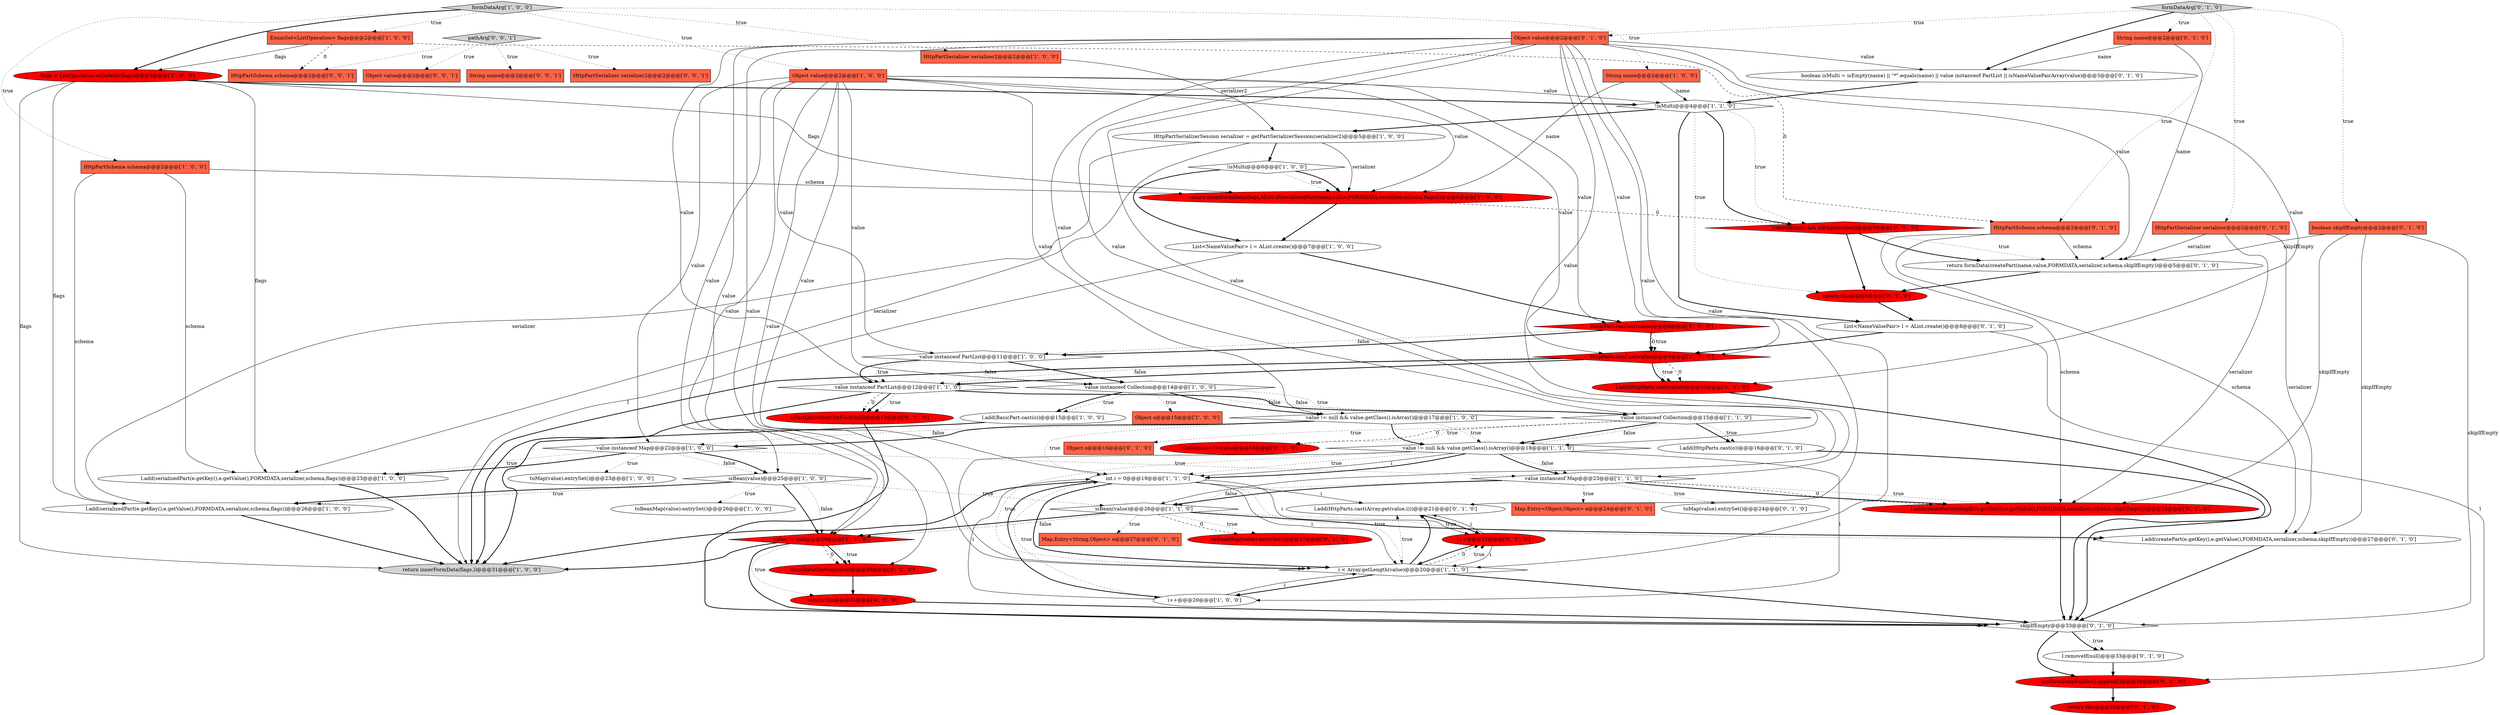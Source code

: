 digraph {
40 [style = filled, label = "boolean isMulti = isEmpty(name) || \"*\".equals(name) || value instanceof PartList || isNameValuePairArray(value)@@@3@@@['0', '1', '0']", fillcolor = white, shape = ellipse image = "AAA0AAABBB2BBB"];
15 [style = filled, label = "int i = 0@@@19@@@['1', '1', '0']", fillcolor = white, shape = ellipse image = "AAA0AAABBB1BBB"];
34 [style = filled, label = "HttpPartSerializerSession serializer = getPartSerializerSession(serializer2)@@@5@@@['1', '0', '0']", fillcolor = white, shape = ellipse image = "AAA0AAABBB1BBB"];
55 [style = filled, label = "(Collection<?>)value@@@16@@@['0', '1', '0']", fillcolor = red, shape = ellipse image = "AAA1AAABBB2BBB"];
62 [style = filled, label = "!(skipIfEmpty && isEmpty(value))@@@5@@@['0', '1', '0']", fillcolor = red, shape = diamond image = "AAA1AAABBB2BBB"];
46 [style = filled, label = "l.add(HttpParts.cast(value))@@@10@@@['0', '1', '0']", fillcolor = red, shape = ellipse image = "AAA1AAABBB2BBB"];
59 [style = filled, label = "l.removeIf(null)@@@33@@@['0', '1', '0']", fillcolor = white, shape = ellipse image = "AAA0AAABBB2BBB"];
32 [style = filled, label = "return innerFormData(flags,AList.of(serializedPart(name,value,FORMDATA,serializer,schema,flags)))@@@6@@@['1', '0', '0']", fillcolor = red, shape = ellipse image = "AAA1AAABBB1BBB"];
1 [style = filled, label = "value != null@@@29@@@['1', '1', '0']", fillcolor = red, shape = diamond image = "AAA1AAABBB1BBB"];
17 [style = filled, label = "flags = ListOperation.orDefault(flags)@@@3@@@['1', '0', '0']", fillcolor = red, shape = ellipse image = "AAA1AAABBB1BBB"];
61 [style = filled, label = "l.add(createPart(e.getKey(),e.getValue(),FORMDATA,serializer,schema,skipIfEmpty))@@@27@@@['0', '1', '0']", fillcolor = white, shape = ellipse image = "AAA0AAABBB2BBB"];
39 [style = filled, label = "String name@@@2@@@['0', '1', '0']", fillcolor = tomato, shape = box image = "AAA0AAABBB2BBB"];
67 [style = filled, label = "String name@@@2@@@['0', '0', '1']", fillcolor = tomato, shape = box image = "AAA0AAABBB3BBB"];
16 [style = filled, label = "value instanceof PartList@@@11@@@['1', '0', '0']", fillcolor = white, shape = diamond image = "AAA0AAABBB1BBB"];
8 [style = filled, label = "List<NameValuePair> l = AList.create()@@@7@@@['1', '0', '0']", fillcolor = white, shape = ellipse image = "AAA0AAABBB1BBB"];
18 [style = filled, label = "String name@@@2@@@['1', '0', '0']", fillcolor = tomato, shape = box image = "AAA0AAABBB1BBB"];
43 [style = filled, label = "List<NameValuePair> l = AList.create()@@@8@@@['0', '1', '0']", fillcolor = white, shape = ellipse image = "AAA0AAABBB2BBB"];
42 [style = filled, label = "Object value@@@2@@@['0', '1', '0']", fillcolor = tomato, shape = box image = "AAA0AAABBB2BBB"];
22 [style = filled, label = "Object value@@@2@@@['1', '0', '0']", fillcolor = tomato, shape = box image = "AAA0AAABBB1BBB"];
50 [style = filled, label = "return this@@@31@@@['0', '1', '0']", fillcolor = red, shape = ellipse image = "AAA1AAABBB2BBB"];
28 [style = filled, label = "return innerFormData(flags,l)@@@31@@@['1', '0', '0']", fillcolor = lightgray, shape = ellipse image = "AAA0AAABBB1BBB"];
51 [style = filled, label = "toMap(value).entrySet()@@@24@@@['0', '1', '0']", fillcolor = white, shape = ellipse image = "AAA0AAABBB2BBB"];
65 [style = filled, label = "HttpPartSerializer serializer2@@@2@@@['0', '0', '1']", fillcolor = tomato, shape = box image = "AAA0AAABBB3BBB"];
68 [style = filled, label = "Object value@@@2@@@['0', '0', '1']", fillcolor = tomato, shape = box image = "AAA0AAABBB3BBB"];
25 [style = filled, label = "isBean(value)@@@26@@@['1', '1', '0']", fillcolor = white, shape = diamond image = "AAA0AAABBB1BBB"];
69 [style = filled, label = "HttpPartSchema schema@@@2@@@['0', '0', '1']", fillcolor = tomato, shape = box image = "AAA0AAABBB3BBB"];
5 [style = filled, label = "!isMulti@@@6@@@['1', '0', '0']", fillcolor = white, shape = diamond image = "AAA0AAABBB1BBB"];
13 [style = filled, label = "HttpParts.canCast(value)@@@9@@@['1', '1', '0']", fillcolor = red, shape = diamond image = "AAA1AAABBB1BBB"];
12 [style = filled, label = "l.add(serializedPart(e.getKey(),e.getValue(),FORMDATA,serializer,schema,flags))@@@26@@@['1', '0', '0']", fillcolor = white, shape = ellipse image = "AAA0AAABBB1BBB"];
27 [style = filled, label = "value instanceof Map@@@23@@@['1', '1', '0']", fillcolor = white, shape = diamond image = "AAA0AAABBB1BBB"];
49 [style = filled, label = "l.add(HttpParts.cast(o))@@@16@@@['0', '1', '0']", fillcolor = white, shape = ellipse image = "AAA0AAABBB2BBB"];
54 [style = filled, label = "l.add(HttpParts.cast(Array.get(value,i)))@@@21@@@['0', '1', '0']", fillcolor = white, shape = ellipse image = "AAA0AAABBB2BBB"];
0 [style = filled, label = "value != null && value.getClass().isArray()@@@17@@@['1', '0', '0']", fillcolor = white, shape = diamond image = "AAA0AAABBB1BBB"];
41 [style = filled, label = "formDataCustom(value)@@@30@@@['0', '1', '0']", fillcolor = red, shape = ellipse image = "AAA1AAABBB2BBB"];
33 [style = filled, label = "value instanceof Collection@@@14@@@['1', '0', '0']", fillcolor = white, shape = diamond image = "AAA0AAABBB1BBB"];
37 [style = filled, label = "return formData(createPart(name,value,FORMDATA,serializer,schema,skipIfEmpty))@@@5@@@['0', '1', '0']", fillcolor = white, shape = ellipse image = "AAA0AAABBB2BBB"];
38 [style = filled, label = "Object o@@@16@@@['0', '1', '0']", fillcolor = tomato, shape = box image = "AAA0AAABBB2BBB"];
21 [style = filled, label = "value instanceof Map@@@22@@@['1', '0', '0']", fillcolor = white, shape = diamond image = "AAA0AAABBB1BBB"];
6 [style = filled, label = "BasicPart.canCast(value)@@@8@@@['1', '0', '0']", fillcolor = red, shape = diamond image = "AAA1AAABBB1BBB"];
60 [style = filled, label = "l.add(createPart(stringify(e.getKey()),e.getValue(),FORMDATA,serializer,schema,skipIfEmpty))@@@24@@@['0', '1', '0']", fillcolor = red, shape = ellipse image = "AAA1AAABBB2BBB"];
47 [style = filled, label = "Map.Entry<String,Object> e@@@27@@@['0', '1', '0']", fillcolor = tomato, shape = box image = "AAA0AAABBB2BBB"];
10 [style = filled, label = "toBeanMap(value).entrySet()@@@26@@@['1', '0', '0']", fillcolor = white, shape = ellipse image = "AAA0AAABBB1BBB"];
44 [style = filled, label = "return this@@@35@@@['0', '1', '0']", fillcolor = red, shape = ellipse image = "AAA1AAABBB2BBB"];
31 [style = filled, label = "value instanceof Collection@@@15@@@['1', '1', '0']", fillcolor = white, shape = diamond image = "AAA0AAABBB1BBB"];
66 [style = filled, label = "pathArg['0', '0', '1']", fillcolor = lightgray, shape = diamond image = "AAA0AAABBB3BBB"];
63 [style = filled, label = "toBeanMap(value).entrySet()@@@27@@@['0', '1', '0']", fillcolor = red, shape = ellipse image = "AAA1AAABBB2BBB"];
7 [style = filled, label = "HttpPartSerializer serializer2@@@2@@@['1', '0', '0']", fillcolor = tomato, shape = box image = "AAA0AAABBB1BBB"];
45 [style = filled, label = "boolean skipIfEmpty@@@2@@@['0', '1', '0']", fillcolor = tomato, shape = box image = "AAA0AAABBB2BBB"];
20 [style = filled, label = "isBean(value)@@@25@@@['1', '0', '0']", fillcolor = white, shape = diamond image = "AAA0AAABBB1BBB"];
30 [style = filled, label = "EnumSet<ListOperation> flags@@@2@@@['1', '0', '0']", fillcolor = tomato, shape = box image = "AAA1AAABBB1BBB"];
36 [style = filled, label = "return this@@@6@@@['0', '1', '0']", fillcolor = red, shape = ellipse image = "AAA1AAABBB2BBB"];
19 [style = filled, label = "l.add(serializedPart(e.getKey(),e.getValue(),FORMDATA,serializer,schema,flags))@@@23@@@['1', '0', '0']", fillcolor = white, shape = ellipse image = "AAA0AAABBB1BBB"];
14 [style = filled, label = "Object o@@@15@@@['1', '0', '0']", fillcolor = tomato, shape = box image = "AAA0AAABBB1BBB"];
24 [style = filled, label = "toMap(value).entrySet()@@@23@@@['1', '0', '0']", fillcolor = white, shape = ellipse image = "AAA0AAABBB1BBB"];
56 [style = filled, label = "Map.Entry<Object,Object> e@@@24@@@['0', '1', '0']", fillcolor = tomato, shape = box image = "AAA0AAABBB2BBB"];
11 [style = filled, label = "i++@@@20@@@['1', '0', '0']", fillcolor = white, shape = ellipse image = "AAA0AAABBB1BBB"];
48 [style = filled, label = "skipIfEmpty@@@33@@@['0', '1', '0']", fillcolor = white, shape = diamond image = "AAA0AAABBB2BBB"];
2 [style = filled, label = "HttpPartSchema schema@@@2@@@['1', '0', '0']", fillcolor = tomato, shape = box image = "AAA0AAABBB1BBB"];
23 [style = filled, label = "value instanceof PartList@@@12@@@['1', '1', '0']", fillcolor = white, shape = diamond image = "AAA0AAABBB1BBB"];
57 [style = filled, label = "HttpPartSchema schema@@@2@@@['0', '1', '0']", fillcolor = tomato, shape = box image = "AAA1AAABBB2BBB"];
58 [style = filled, label = "i++@@@21@@@['0', '1', '0']", fillcolor = red, shape = ellipse image = "AAA1AAABBB2BBB"];
26 [style = filled, label = "i < Array.getLength(value)@@@20@@@['1', '1', '0']", fillcolor = white, shape = diamond image = "AAA0AAABBB1BBB"];
52 [style = filled, label = "HttpPartSerializer serializer@@@2@@@['0', '1', '0']", fillcolor = tomato, shape = box image = "AAA0AAABBB2BBB"];
64 [style = filled, label = "formDataArg['0', '1', '0']", fillcolor = lightgray, shape = diamond image = "AAA0AAABBB2BBB"];
35 [style = filled, label = "getFormDataBuilder().append(l)@@@34@@@['0', '1', '0']", fillcolor = red, shape = ellipse image = "AAA1AAABBB2BBB"];
29 [style = filled, label = "formDataArg['1', '0', '0']", fillcolor = lightgray, shape = diamond image = "AAA0AAABBB1BBB"];
9 [style = filled, label = "value != null && value.getClass().isArray()@@@18@@@['1', '1', '0']", fillcolor = white, shape = diamond image = "AAA0AAABBB1BBB"];
3 [style = filled, label = "!isMulti@@@4@@@['1', '1', '0']", fillcolor = white, shape = diamond image = "AAA0AAABBB1BBB"];
53 [style = filled, label = "((PartList)value).forEach(null)@@@13@@@['0', '1', '0']", fillcolor = red, shape = ellipse image = "AAA1AAABBB2BBB"];
4 [style = filled, label = "l.add(BasicPart.cast(o))@@@15@@@['1', '0', '0']", fillcolor = white, shape = ellipse image = "AAA0AAABBB1BBB"];
20->1 [style = dotted, label="false"];
25->1 [style = bold, label=""];
66->68 [style = dotted, label="true"];
29->2 [style = dotted, label="true"];
22->32 [style = solid, label="value"];
0->21 [style = dotted, label="false"];
31->9 [style = bold, label=""];
17->12 [style = solid, label="flags"];
5->32 [style = dotted, label="true"];
9->26 [style = solid, label="i"];
11->26 [style = solid, label="i"];
49->48 [style = bold, label=""];
21->27 [style = dotted, label="true"];
8->6 [style = bold, label=""];
48->35 [style = bold, label=""];
39->37 [style = solid, label="name"];
33->14 [style = dotted, label="true"];
25->1 [style = dotted, label="false"];
46->48 [style = bold, label=""];
3->62 [style = bold, label=""];
45->37 [style = solid, label="skipIfEmpty"];
26->11 [style = bold, label=""];
22->33 [style = solid, label="value"];
27->60 [style = dotted, label="true"];
25->61 [style = dotted, label="true"];
13->46 [style = dashed, label="0"];
22->0 [style = solid, label="value"];
3->34 [style = bold, label=""];
23->28 [style = bold, label=""];
33->0 [style = bold, label=""];
22->21 [style = solid, label="value"];
1->28 [style = bold, label=""];
31->55 [style = dashed, label="0"];
15->26 [style = solid, label="i"];
31->55 [style = dotted, label="true"];
6->13 [style = dashed, label="0"];
21->24 [style = dotted, label="true"];
7->34 [style = solid, label="serializer2"];
26->58 [style = dashed, label="0"];
25->47 [style = dotted, label="true"];
2->32 [style = solid, label="schema"];
13->46 [style = bold, label=""];
9->15 [style = dotted, label="true"];
19->28 [style = bold, label=""];
42->37 [style = solid, label="value"];
27->60 [style = bold, label=""];
64->52 [style = dotted, label="true"];
26->58 [style = dotted, label="true"];
27->25 [style = bold, label=""];
42->27 [style = solid, label="value"];
57->37 [style = solid, label="schema"];
30->69 [style = dashed, label="0"];
64->40 [style = bold, label=""];
17->19 [style = solid, label="flags"];
53->48 [style = bold, label=""];
15->26 [style = dotted, label="true"];
45->61 [style = solid, label="skipIfEmpty"];
29->18 [style = dotted, label="true"];
9->26 [style = dotted, label="true"];
18->3 [style = solid, label="name"];
33->4 [style = dotted, label="true"];
12->28 [style = bold, label=""];
37->36 [style = bold, label=""];
21->19 [style = bold, label=""];
1->41 [style = bold, label=""];
35->44 [style = bold, label=""];
22->13 [style = solid, label="value"];
8->28 [style = solid, label="l"];
6->16 [style = dotted, label="false"];
21->20 [style = dotted, label="false"];
48->59 [style = dotted, label="true"];
6->13 [style = dotted, label="true"];
42->13 [style = solid, label="value"];
17->28 [style = solid, label="flags"];
27->25 [style = dotted, label="false"];
45->60 [style = solid, label="skipIfEmpty"];
0->21 [style = bold, label=""];
22->20 [style = solid, label="value"];
31->49 [style = dotted, label="true"];
64->45 [style = dotted, label="true"];
66->69 [style = dotted, label="true"];
42->46 [style = solid, label="value"];
42->23 [style = solid, label="value"];
42->26 [style = solid, label="value"];
1->41 [style = dotted, label="true"];
54->58 [style = bold, label=""];
60->48 [style = bold, label=""];
43->13 [style = bold, label=""];
61->48 [style = bold, label=""];
9->27 [style = dotted, label="false"];
13->46 [style = dotted, label="true"];
42->31 [style = solid, label="value"];
42->54 [style = solid, label="value"];
16->33 [style = bold, label=""];
40->3 [style = bold, label=""];
59->35 [style = bold, label=""];
20->10 [style = dotted, label="true"];
52->60 [style = solid, label="serializer"];
16->33 [style = dotted, label="false"];
2->12 [style = solid, label="schema"];
23->53 [style = dotted, label="true"];
23->31 [style = dotted, label="false"];
26->48 [style = bold, label=""];
32->62 [style = dashed, label="0"];
41->50 [style = bold, label=""];
62->36 [style = bold, label=""];
33->31 [style = dotted, label="true"];
36->43 [style = bold, label=""];
23->31 [style = bold, label=""];
33->0 [style = dotted, label="false"];
64->57 [style = dotted, label="true"];
18->32 [style = solid, label="name"];
2->19 [style = solid, label="schema"];
29->17 [style = bold, label=""];
20->25 [style = dotted, label="true"];
13->23 [style = dotted, label="false"];
57->61 [style = solid, label="schema"];
57->60 [style = solid, label="schema"];
42->25 [style = solid, label="value"];
1->48 [style = bold, label=""];
64->42 [style = dotted, label="true"];
66->67 [style = dotted, label="true"];
33->4 [style = bold, label=""];
29->7 [style = dotted, label="true"];
45->48 [style = solid, label="skipIfEmpty"];
31->49 [style = bold, label=""];
16->23 [style = bold, label=""];
20->1 [style = bold, label=""];
50->48 [style = bold, label=""];
26->54 [style = dotted, label="true"];
30->57 [style = dashed, label="0"];
9->15 [style = solid, label="i"];
27->56 [style = dotted, label="true"];
9->27 [style = bold, label=""];
5->32 [style = bold, label=""];
58->26 [style = solid, label="i"];
29->22 [style = dotted, label="true"];
32->8 [style = bold, label=""];
26->54 [style = bold, label=""];
34->12 [style = solid, label="serializer"];
15->28 [style = bold, label=""];
6->13 [style = bold, label=""];
42->9 [style = solid, label="value"];
43->35 [style = solid, label="l"];
15->11 [style = dotted, label="true"];
17->3 [style = bold, label=""];
52->37 [style = solid, label="serializer"];
58->26 [style = bold, label=""];
27->51 [style = dotted, label="true"];
58->54 [style = solid, label="i"];
17->32 [style = solid, label="flags"];
0->9 [style = dotted, label="true"];
15->58 [style = solid, label="i"];
3->62 [style = dotted, label="true"];
15->54 [style = solid, label="i"];
48->59 [style = bold, label=""];
23->53 [style = dashed, label="0"];
5->8 [style = bold, label=""];
0->9 [style = bold, label=""];
52->61 [style = solid, label="serializer"];
27->60 [style = dashed, label="0"];
62->37 [style = dotted, label="true"];
25->63 [style = dashed, label="0"];
22->6 [style = solid, label="value"];
42->41 [style = solid, label="value"];
34->5 [style = bold, label=""];
34->32 [style = solid, label="serializer"];
0->15 [style = dotted, label="true"];
3->36 [style = dotted, label="true"];
22->3 [style = solid, label="value"];
30->17 [style = solid, label="flags"];
22->15 [style = solid, label="value"];
22->1 [style = solid, label="value"];
1->41 [style = dashed, label="0"];
16->23 [style = dotted, label="true"];
11->15 [style = solid, label="i"];
22->26 [style = solid, label="value"];
4->28 [style = bold, label=""];
39->40 [style = solid, label="name"];
11->15 [style = bold, label=""];
42->1 [style = solid, label="value"];
15->26 [style = bold, label=""];
31->9 [style = dotted, label="false"];
9->11 [style = solid, label="i"];
64->39 [style = dotted, label="true"];
21->20 [style = bold, label=""];
62->37 [style = bold, label=""];
6->16 [style = bold, label=""];
9->15 [style = bold, label=""];
21->19 [style = dotted, label="true"];
31->38 [style = dotted, label="true"];
22->16 [style = solid, label="value"];
20->12 [style = bold, label=""];
1->50 [style = dotted, label="true"];
13->23 [style = bold, label=""];
29->30 [style = dotted, label="true"];
34->19 [style = solid, label="serializer"];
23->53 [style = bold, label=""];
3->43 [style = bold, label=""];
25->61 [style = bold, label=""];
20->12 [style = dotted, label="true"];
66->65 [style = dotted, label="true"];
42->40 [style = solid, label="value"];
13->28 [style = bold, label=""];
25->63 [style = dotted, label="true"];
}
